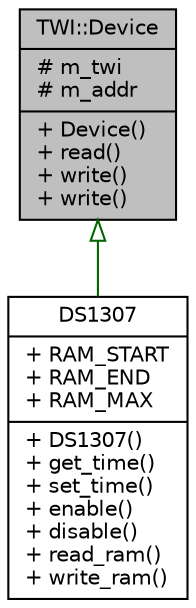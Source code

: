 digraph "TWI::Device"
{
  edge [fontname="Helvetica",fontsize="10",labelfontname="Helvetica",labelfontsize="10"];
  node [fontname="Helvetica",fontsize="10",shape=record];
  Node1 [label="{TWI::Device\n|# m_twi\l# m_addr\l|+ Device()\l+ read()\l+ write()\l+ write()\l}",height=0.2,width=0.4,color="black", fillcolor="grey75", style="filled", fontcolor="black"];
  Node1 -> Node2 [dir="back",color="darkgreen",fontsize="10",style="solid",arrowtail="onormal",fontname="Helvetica"];
  Node2 [label="{DS1307\n|+ RAM_START\l+ RAM_END\l+ RAM_MAX\l|+ DS1307()\l+ get_time()\l+ set_time()\l+ enable()\l+ disable()\l+ read_ram()\l+ write_ram()\l}",height=0.2,width=0.4,color="black", fillcolor="white", style="filled",URL="$d8/da8/classDS1307.html"];
}
